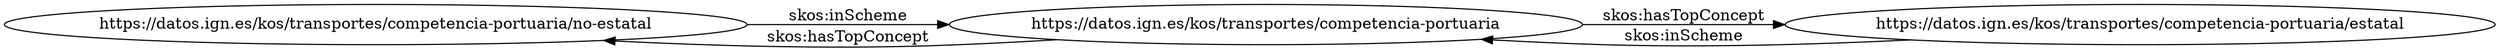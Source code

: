digraph ar2dtool_diagram { 
rankdir=LR;
size="1501"
	"https://datos.ign.es/kos/transportes/competencia-portuaria/no-estatal" -> "https://datos.ign.es/kos/transportes/competencia-portuaria" [ label = "skos:inScheme" ];
	"https://datos.ign.es/kos/transportes/competencia-portuaria/estatal" -> "https://datos.ign.es/kos/transportes/competencia-portuaria" [ label = "skos:inScheme" ];
	"https://datos.ign.es/kos/transportes/competencia-portuaria" -> "https://datos.ign.es/kos/transportes/competencia-portuaria/no-estatal" [ label = "skos:hasTopConcept" ];
	"https://datos.ign.es/kos/transportes/competencia-portuaria" -> "https://datos.ign.es/kos/transportes/competencia-portuaria/estatal" [ label = "skos:hasTopConcept" ];

}
